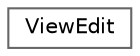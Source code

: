 digraph "Graphical Class Hierarchy"
{
 // LATEX_PDF_SIZE
  bgcolor="transparent";
  edge [fontname=Helvetica,fontsize=10,labelfontname=Helvetica,labelfontsize=10];
  node [fontname=Helvetica,fontsize=10,shape=box,height=0.2,width=0.4];
  rankdir="LR";
  Node0 [id="Node000000",label="ViewEdit",height=0.2,width=0.4,color="grey40", fillcolor="white", style="filled",URL="$class_view_edit.html",tooltip="View class for console output."];
}
